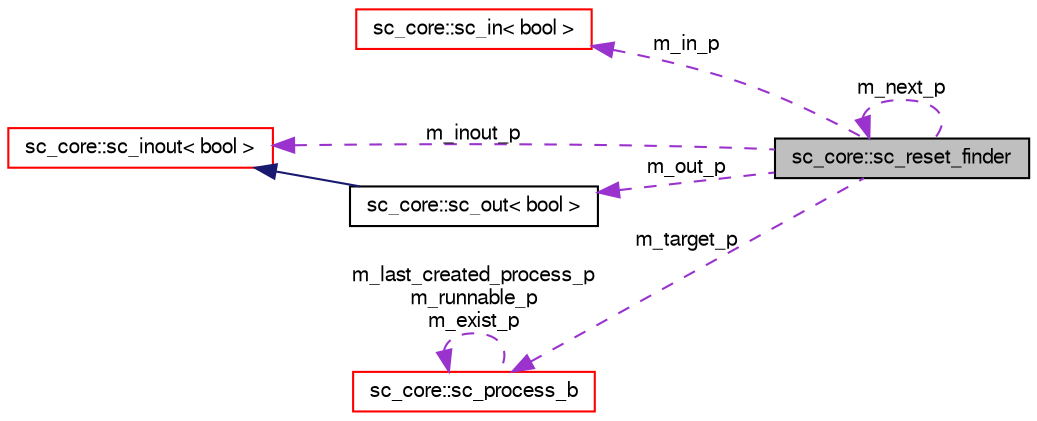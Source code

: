 digraph G
{
  edge [fontname="FreeSans",fontsize="10",labelfontname="FreeSans",labelfontsize="10"];
  node [fontname="FreeSans",fontsize="10",shape=record];
  rankdir=LR;
  Node1 [label="sc_core::sc_reset_finder",height=0.2,width=0.4,color="black", fillcolor="grey75", style="filled" fontcolor="black"];
  Node2 -> Node1 [dir=back,color="darkorchid3",fontsize="10",style="dashed",label="m_in_p",fontname="FreeSans"];
  Node2 [label="sc_core::sc_in\< bool \>",height=0.2,width=0.4,color="red", fillcolor="white", style="filled",URL="$a00098.html"];
  Node1 -> Node1 [dir=back,color="darkorchid3",fontsize="10",style="dashed",label="m_next_p",fontname="FreeSans"];
  Node3 -> Node1 [dir=back,color="darkorchid3",fontsize="10",style="dashed",label="m_out_p",fontname="FreeSans"];
  Node3 [label="sc_core::sc_out\< bool \>",height=0.2,width=0.4,color="black", fillcolor="white", style="filled",URL="$a00136.html"];
  Node4 -> Node3 [dir=back,color="midnightblue",fontsize="10",style="solid",fontname="FreeSans"];
  Node4 [label="sc_core::sc_inout\< bool \>",height=0.2,width=0.4,color="red", fillcolor="white", style="filled",URL="$a00103.html"];
  Node4 -> Node1 [dir=back,color="darkorchid3",fontsize="10",style="dashed",label="m_inout_p",fontname="FreeSans"];
  Node5 -> Node1 [dir=back,color="darkorchid3",fontsize="10",style="dashed",label="m_target_p",fontname="FreeSans"];
  Node5 [label="sc_core::sc_process_b",height=0.2,width=0.4,color="red", fillcolor="white", style="filled",URL="$a00158.html"];
  Node5 -> Node5 [dir=back,color="darkorchid3",fontsize="10",style="dashed",label="m_last_created_process_p\nm_runnable_p\nm_exist_p",fontname="FreeSans"];
}
